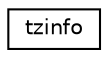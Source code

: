 digraph "Graphical Class Hierarchy"
{
  edge [fontname="Helvetica",fontsize="10",labelfontname="Helvetica",labelfontsize="10"];
  node [fontname="Helvetica",fontsize="10",shape=record];
  rankdir="LR";
  Node0 [label="tzinfo",height=0.2,width=0.4,color="black", fillcolor="white", style="filled",URL="$structtzinfo.html"];
}
